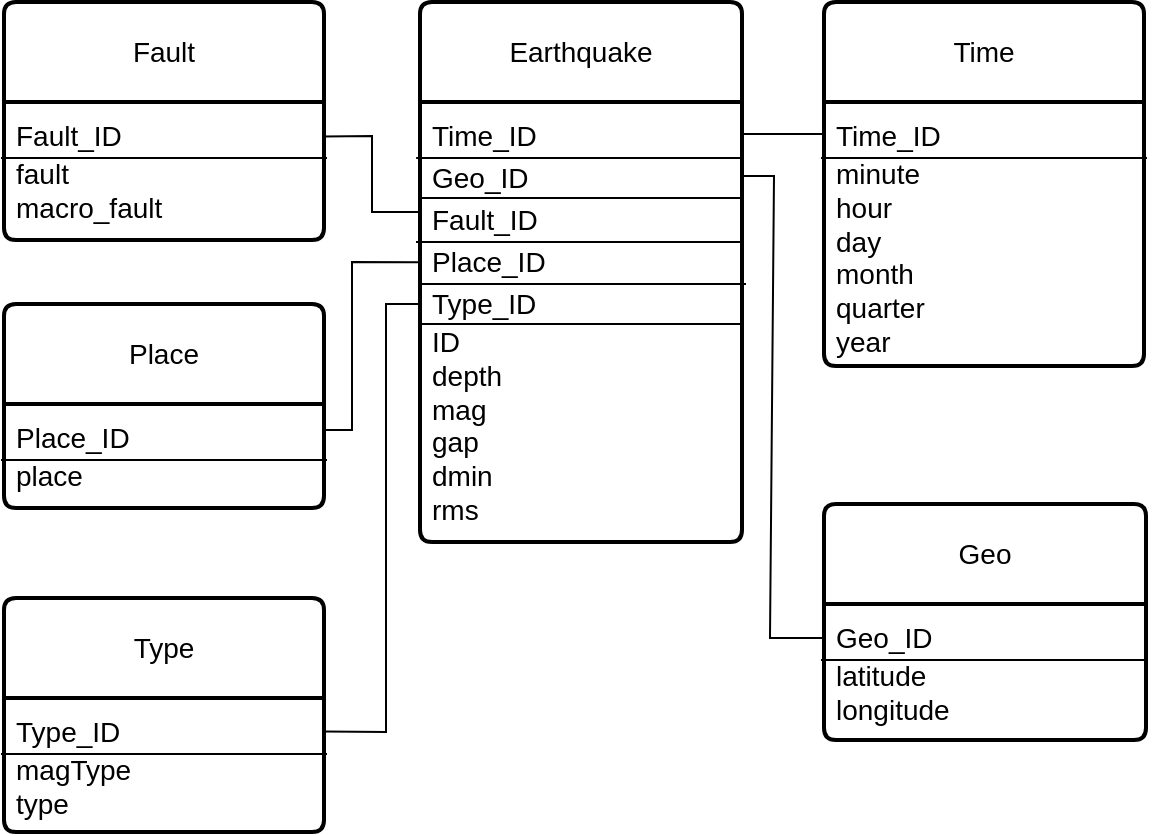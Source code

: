 <mxfile version="27.1.4">
  <diagram name="Page-1" id="s4cHXGmYh4Mo1IpH_dMh">
    <mxGraphModel dx="976" dy="642" grid="0" gridSize="10" guides="1" tooltips="1" connect="1" arrows="1" fold="1" page="1" pageScale="1" pageWidth="1169" pageHeight="827" math="0" shadow="0">
      <root>
        <mxCell id="0" />
        <mxCell id="1" parent="0" />
        <mxCell id="mNxE2_pQsadWm-eohip0-1" value="Earthquake" style="swimlane;childLayout=stackLayout;horizontal=1;startSize=50;horizontalStack=0;rounded=1;fontSize=14;fontStyle=0;strokeWidth=2;resizeParent=0;resizeLast=1;shadow=0;dashed=0;align=center;arcSize=4;whiteSpace=wrap;html=1;" vertex="1" parent="1">
          <mxGeometry x="424" y="165" width="161" height="270" as="geometry" />
        </mxCell>
        <mxCell id="mNxE2_pQsadWm-eohip0-30" value="" style="endArrow=none;html=1;rounded=0;entryX=1;entryY=0.127;entryDx=0;entryDy=0;entryPerimeter=0;exitX=-0.012;exitY=0.127;exitDx=0;exitDy=0;exitPerimeter=0;" edge="1" parent="mNxE2_pQsadWm-eohip0-1" source="mNxE2_pQsadWm-eohip0-2" target="mNxE2_pQsadWm-eohip0-2">
          <mxGeometry width="50" height="50" relative="1" as="geometry">
            <mxPoint x="-2" y="78" as="sourcePoint" />
            <mxPoint x="156" y="78" as="targetPoint" />
          </mxGeometry>
        </mxCell>
        <mxCell id="mNxE2_pQsadWm-eohip0-32" value="" style="endArrow=none;html=1;rounded=0;entryX=1;entryY=0.127;entryDx=0;entryDy=0;entryPerimeter=0;exitX=-0.012;exitY=0.127;exitDx=0;exitDy=0;exitPerimeter=0;" edge="1" parent="mNxE2_pQsadWm-eohip0-1">
          <mxGeometry width="50" height="50" relative="1" as="geometry">
            <mxPoint x="-1" y="98" as="sourcePoint" />
            <mxPoint x="162" y="98" as="targetPoint" />
          </mxGeometry>
        </mxCell>
        <mxCell id="mNxE2_pQsadWm-eohip0-33" value="" style="endArrow=none;html=1;rounded=0;entryX=1;entryY=0.127;entryDx=0;entryDy=0;entryPerimeter=0;exitX=-0.012;exitY=0.127;exitDx=0;exitDy=0;exitPerimeter=0;" edge="1" parent="mNxE2_pQsadWm-eohip0-1">
          <mxGeometry width="50" height="50" relative="1" as="geometry">
            <mxPoint x="-2" y="120" as="sourcePoint" />
            <mxPoint x="161" y="120" as="targetPoint" />
          </mxGeometry>
        </mxCell>
        <mxCell id="mNxE2_pQsadWm-eohip0-34" value="" style="endArrow=none;html=1;rounded=0;entryX=1;entryY=0.127;entryDx=0;entryDy=0;entryPerimeter=0;exitX=-0.012;exitY=0.127;exitDx=0;exitDy=0;exitPerimeter=0;" edge="1" parent="mNxE2_pQsadWm-eohip0-1">
          <mxGeometry width="50" height="50" relative="1" as="geometry">
            <mxPoint y="141" as="sourcePoint" />
            <mxPoint x="163" y="141" as="targetPoint" />
          </mxGeometry>
        </mxCell>
        <mxCell id="mNxE2_pQsadWm-eohip0-2" value="&lt;div&gt;&lt;font style=&quot;font-size: 14px; line-height: 150%;&quot;&gt;Time_ID&lt;/font&gt;&lt;div&gt;&lt;span style=&quot;font-size: 14px; line-height: 150%;&quot;&gt;Geo_ID&lt;/span&gt;&lt;/div&gt;&lt;div&gt;&lt;span style=&quot;font-size: 14px; line-height: 150%;&quot;&gt;Fault_ID&lt;/span&gt;&lt;/div&gt;&lt;div&gt;&lt;span style=&quot;font-size: 14px; line-height: 150%;&quot;&gt;Place_ID&lt;/span&gt;&lt;/div&gt;&lt;div&gt;&lt;span style=&quot;font-size: 14px; line-height: 150%;&quot;&gt;Type_ID&lt;/span&gt;&lt;/div&gt;&lt;div&gt;&lt;span style=&quot;font-size: 14px; line-height: 120%;&quot;&gt;ID&lt;/span&gt;&lt;/div&gt;&lt;div&gt;&lt;span style=&quot;font-size: 14px; line-height: 120%;&quot;&gt;depth&lt;/span&gt;&lt;/div&gt;&lt;div&gt;&lt;span style=&quot;font-size: 14px; line-height: 120%;&quot;&gt;mag&lt;/span&gt;&lt;/div&gt;&lt;div&gt;&lt;span style=&quot;font-size: 14px; line-height: 120%;&quot;&gt;gap&lt;/span&gt;&lt;/div&gt;&lt;div&gt;&lt;span style=&quot;font-size: 14px; line-height: 120%;&quot;&gt;dmin&lt;/span&gt;&lt;/div&gt;&lt;div&gt;&lt;span style=&quot;font-size: 14px; line-height: 120%;&quot;&gt;rms&lt;/span&gt;&lt;/div&gt;&lt;/div&gt;" style="align=left;strokeColor=none;fillColor=none;spacingLeft=4;spacingRight=4;fontSize=12;verticalAlign=top;resizable=0;rotatable=0;part=1;html=1;whiteSpace=wrap;" vertex="1" parent="mNxE2_pQsadWm-eohip0-1">
          <mxGeometry y="50" width="161" height="220" as="geometry" />
        </mxCell>
        <mxCell id="mNxE2_pQsadWm-eohip0-35" value="" style="endArrow=none;html=1;rounded=0;entryX=1;entryY=0.127;entryDx=0;entryDy=0;entryPerimeter=0;exitX=-0.012;exitY=0.127;exitDx=0;exitDy=0;exitPerimeter=0;" edge="1" parent="mNxE2_pQsadWm-eohip0-1">
          <mxGeometry width="50" height="50" relative="1" as="geometry">
            <mxPoint x="-1" y="161" as="sourcePoint" />
            <mxPoint x="162" y="161" as="targetPoint" />
          </mxGeometry>
        </mxCell>
        <mxCell id="mNxE2_pQsadWm-eohip0-49" value="Time" style="swimlane;childLayout=stackLayout;horizontal=1;startSize=50;horizontalStack=0;rounded=1;fontSize=14;fontStyle=0;strokeWidth=2;resizeParent=0;resizeLast=1;shadow=0;dashed=0;align=center;arcSize=4;whiteSpace=wrap;html=1;" vertex="1" parent="1">
          <mxGeometry x="626" y="165" width="160" height="182" as="geometry" />
        </mxCell>
        <mxCell id="mNxE2_pQsadWm-eohip0-51" value="" style="endArrow=none;html=1;rounded=0;entryX=1;entryY=0.127;entryDx=0;entryDy=0;entryPerimeter=0;exitX=-0.012;exitY=0.127;exitDx=0;exitDy=0;exitPerimeter=0;" edge="1" parent="mNxE2_pQsadWm-eohip0-49">
          <mxGeometry width="50" height="50" relative="1" as="geometry">
            <mxPoint x="-1.5" y="78" as="sourcePoint" />
            <mxPoint x="161.5" y="78" as="targetPoint" />
          </mxGeometry>
        </mxCell>
        <mxCell id="mNxE2_pQsadWm-eohip0-50" value="&lt;div&gt;&lt;font style=&quot;font-size: 14px; line-height: 150%;&quot;&gt;Time_ID&lt;/font&gt;&lt;div&gt;&lt;font style=&quot;font-size: 14px; line-height: 120%;&quot;&gt;minute&lt;/font&gt;&lt;/div&gt;&lt;div&gt;&lt;font style=&quot;font-size: 14px; line-height: 120%;&quot;&gt;hour&lt;/font&gt;&lt;/div&gt;&lt;div&gt;&lt;font style=&quot;font-size: 14px; line-height: 120%;&quot;&gt;day&lt;/font&gt;&lt;/div&gt;&lt;div&gt;&lt;font style=&quot;font-size: 14px; line-height: 120%;&quot;&gt;month&lt;/font&gt;&lt;/div&gt;&lt;div&gt;&lt;font style=&quot;font-size: 14px; line-height: 120%;&quot;&gt;quarter&lt;/font&gt;&lt;/div&gt;&lt;div&gt;&lt;font style=&quot;font-size: 14px; line-height: 120%;&quot;&gt;year&lt;/font&gt;&lt;/div&gt;&lt;/div&gt;" style="align=left;strokeColor=none;fillColor=none;spacingLeft=4;spacingRight=4;fontSize=12;verticalAlign=top;resizable=0;rotatable=0;part=1;html=1;whiteSpace=wrap;" vertex="1" parent="mNxE2_pQsadWm-eohip0-49">
          <mxGeometry y="50" width="160" height="132" as="geometry" />
        </mxCell>
        <mxCell id="mNxE2_pQsadWm-eohip0-52" value="Geo" style="swimlane;childLayout=stackLayout;horizontal=1;startSize=50;horizontalStack=0;rounded=1;fontSize=14;fontStyle=0;strokeWidth=2;resizeParent=0;resizeLast=1;shadow=0;dashed=0;align=center;arcSize=4;whiteSpace=wrap;html=1;" vertex="1" parent="1">
          <mxGeometry x="626" y="416" width="161" height="118" as="geometry" />
        </mxCell>
        <mxCell id="mNxE2_pQsadWm-eohip0-53" value="" style="endArrow=none;html=1;rounded=0;entryX=1;entryY=0.127;entryDx=0;entryDy=0;entryPerimeter=0;exitX=-0.012;exitY=0.127;exitDx=0;exitDy=0;exitPerimeter=0;" edge="1" parent="mNxE2_pQsadWm-eohip0-52">
          <mxGeometry width="50" height="50" relative="1" as="geometry">
            <mxPoint x="-1.5" y="78" as="sourcePoint" />
            <mxPoint x="161.5" y="78" as="targetPoint" />
          </mxGeometry>
        </mxCell>
        <mxCell id="mNxE2_pQsadWm-eohip0-54" value="&lt;div&gt;&lt;font style=&quot;font-size: 14px; line-height: 150%;&quot;&gt;Geo_ID&lt;/font&gt;&lt;div&gt;&lt;span style=&quot;font-size: 14px;&quot;&gt;latitude&lt;/span&gt;&lt;/div&gt;&lt;/div&gt;&lt;div&gt;&lt;span style=&quot;font-size: 14px;&quot;&gt;longitude&lt;/span&gt;&lt;/div&gt;" style="align=left;strokeColor=none;fillColor=none;spacingLeft=4;spacingRight=4;fontSize=12;verticalAlign=top;resizable=0;rotatable=0;part=1;html=1;whiteSpace=wrap;" vertex="1" parent="mNxE2_pQsadWm-eohip0-52">
          <mxGeometry y="50" width="161" height="68" as="geometry" />
        </mxCell>
        <mxCell id="mNxE2_pQsadWm-eohip0-55" value="Fault" style="swimlane;childLayout=stackLayout;horizontal=1;startSize=50;horizontalStack=0;rounded=1;fontSize=14;fontStyle=0;strokeWidth=2;resizeParent=0;resizeLast=1;shadow=0;dashed=0;align=center;arcSize=4;whiteSpace=wrap;html=1;" vertex="1" parent="1">
          <mxGeometry x="216" y="165" width="160" height="119" as="geometry" />
        </mxCell>
        <mxCell id="mNxE2_pQsadWm-eohip0-56" value="" style="endArrow=none;html=1;rounded=0;entryX=1;entryY=0.127;entryDx=0;entryDy=0;entryPerimeter=0;exitX=-0.012;exitY=0.127;exitDx=0;exitDy=0;exitPerimeter=0;" edge="1" parent="mNxE2_pQsadWm-eohip0-55">
          <mxGeometry width="50" height="50" relative="1" as="geometry">
            <mxPoint x="-1.5" y="78" as="sourcePoint" />
            <mxPoint x="161.5" y="78" as="targetPoint" />
          </mxGeometry>
        </mxCell>
        <mxCell id="mNxE2_pQsadWm-eohip0-57" value="&lt;div&gt;&lt;font style=&quot;font-size: 14px; line-height: 150%;&quot;&gt;Fault_ID&lt;/font&gt;&lt;div&gt;&lt;span style=&quot;font-size: 14px;&quot;&gt;fault&lt;/span&gt;&lt;/div&gt;&lt;/div&gt;&lt;div&gt;&lt;span style=&quot;font-size: 14px;&quot;&gt;macro_fault&lt;/span&gt;&lt;/div&gt;" style="align=left;strokeColor=none;fillColor=none;spacingLeft=4;spacingRight=4;fontSize=12;verticalAlign=top;resizable=0;rotatable=0;part=1;html=1;whiteSpace=wrap;" vertex="1" parent="mNxE2_pQsadWm-eohip0-55">
          <mxGeometry y="50" width="160" height="69" as="geometry" />
        </mxCell>
        <mxCell id="mNxE2_pQsadWm-eohip0-58" value="Type" style="swimlane;childLayout=stackLayout;horizontal=1;startSize=50;horizontalStack=0;rounded=1;fontSize=14;fontStyle=0;strokeWidth=2;resizeParent=0;resizeLast=1;shadow=0;dashed=0;align=center;arcSize=4;whiteSpace=wrap;html=1;" vertex="1" parent="1">
          <mxGeometry x="216" y="463" width="160" height="117" as="geometry" />
        </mxCell>
        <mxCell id="mNxE2_pQsadWm-eohip0-59" value="" style="endArrow=none;html=1;rounded=0;entryX=1;entryY=0.127;entryDx=0;entryDy=0;entryPerimeter=0;exitX=-0.012;exitY=0.127;exitDx=0;exitDy=0;exitPerimeter=0;" edge="1" parent="mNxE2_pQsadWm-eohip0-58">
          <mxGeometry width="50" height="50" relative="1" as="geometry">
            <mxPoint x="-1.5" y="78" as="sourcePoint" />
            <mxPoint x="161.5" y="78" as="targetPoint" />
          </mxGeometry>
        </mxCell>
        <mxCell id="mNxE2_pQsadWm-eohip0-60" value="&lt;div&gt;&lt;font style=&quot;font-size: 14px; line-height: 150%;&quot;&gt;Type_ID&lt;/font&gt;&lt;div&gt;&lt;span style=&quot;font-size: 14px;&quot;&gt;magType&lt;/span&gt;&lt;/div&gt;&lt;/div&gt;&lt;div&gt;&lt;span style=&quot;font-size: 14px;&quot;&gt;type&lt;/span&gt;&lt;/div&gt;" style="align=left;strokeColor=none;fillColor=none;spacingLeft=4;spacingRight=4;fontSize=12;verticalAlign=top;resizable=0;rotatable=0;part=1;html=1;whiteSpace=wrap;" vertex="1" parent="mNxE2_pQsadWm-eohip0-58">
          <mxGeometry y="50" width="160" height="67" as="geometry" />
        </mxCell>
        <mxCell id="mNxE2_pQsadWm-eohip0-61" value="Place" style="swimlane;childLayout=stackLayout;horizontal=1;startSize=50;horizontalStack=0;rounded=1;fontSize=14;fontStyle=0;strokeWidth=2;resizeParent=0;resizeLast=1;shadow=0;dashed=0;align=center;arcSize=4;whiteSpace=wrap;html=1;" vertex="1" parent="1">
          <mxGeometry x="216" y="316" width="160" height="102" as="geometry" />
        </mxCell>
        <mxCell id="mNxE2_pQsadWm-eohip0-62" value="" style="endArrow=none;html=1;rounded=0;entryX=1;entryY=0.127;entryDx=0;entryDy=0;entryPerimeter=0;exitX=-0.012;exitY=0.127;exitDx=0;exitDy=0;exitPerimeter=0;" edge="1" parent="mNxE2_pQsadWm-eohip0-61">
          <mxGeometry width="50" height="50" relative="1" as="geometry">
            <mxPoint x="-1.5" y="78" as="sourcePoint" />
            <mxPoint x="161.5" y="78" as="targetPoint" />
          </mxGeometry>
        </mxCell>
        <mxCell id="mNxE2_pQsadWm-eohip0-63" value="&lt;div&gt;&lt;font style=&quot;font-size: 14px; line-height: 150%;&quot;&gt;Place_ID&lt;/font&gt;&lt;div&gt;&lt;span style=&quot;font-size: 14px;&quot;&gt;place&lt;/span&gt;&lt;/div&gt;&lt;/div&gt;" style="align=left;strokeColor=none;fillColor=none;spacingLeft=4;spacingRight=4;fontSize=12;verticalAlign=top;resizable=0;rotatable=0;part=1;html=1;whiteSpace=wrap;" vertex="1" parent="mNxE2_pQsadWm-eohip0-61">
          <mxGeometry y="50" width="160" height="52" as="geometry" />
        </mxCell>
        <mxCell id="mNxE2_pQsadWm-eohip0-67" value="" style="endArrow=none;html=1;rounded=0;entryX=0.006;entryY=0.121;entryDx=0;entryDy=0;entryPerimeter=0;exitX=0.994;exitY=0.073;exitDx=0;exitDy=0;exitPerimeter=0;" edge="1" parent="1" source="mNxE2_pQsadWm-eohip0-2" target="mNxE2_pQsadWm-eohip0-50">
          <mxGeometry width="50" height="50" relative="1" as="geometry">
            <mxPoint x="437" y="424" as="sourcePoint" />
            <mxPoint x="487" y="374" as="targetPoint" />
          </mxGeometry>
        </mxCell>
        <mxCell id="mNxE2_pQsadWm-eohip0-68" value="" style="endArrow=none;html=1;rounded=0;exitX=1;exitY=0.168;exitDx=0;exitDy=0;exitPerimeter=0;entryX=0;entryY=0.25;entryDx=0;entryDy=0;" edge="1" parent="1" source="mNxE2_pQsadWm-eohip0-2" target="mNxE2_pQsadWm-eohip0-54">
          <mxGeometry width="50" height="50" relative="1" as="geometry">
            <mxPoint x="617" y="331" as="sourcePoint" />
            <mxPoint x="605" y="480" as="targetPoint" />
            <Array as="points">
              <mxPoint x="601" y="252" />
              <mxPoint x="599" y="483" />
            </Array>
          </mxGeometry>
        </mxCell>
        <mxCell id="mNxE2_pQsadWm-eohip0-69" value="" style="endArrow=none;html=1;rounded=0;entryX=0;entryY=0.25;entryDx=0;entryDy=0;exitX=1;exitY=0.25;exitDx=0;exitDy=0;" edge="1" parent="1" source="mNxE2_pQsadWm-eohip0-57" target="mNxE2_pQsadWm-eohip0-2">
          <mxGeometry width="50" height="50" relative="1" as="geometry">
            <mxPoint x="390" y="421" as="sourcePoint" />
            <mxPoint x="433" y="421" as="targetPoint" />
            <Array as="points">
              <mxPoint x="400" y="232" />
              <mxPoint x="400" y="270" />
            </Array>
          </mxGeometry>
        </mxCell>
        <mxCell id="mNxE2_pQsadWm-eohip0-70" value="" style="endArrow=none;html=1;rounded=0;entryX=0;entryY=0.364;entryDx=0;entryDy=0;entryPerimeter=0;exitX=1;exitY=0.25;exitDx=0;exitDy=0;" edge="1" parent="1" source="mNxE2_pQsadWm-eohip0-63" target="mNxE2_pQsadWm-eohip0-2">
          <mxGeometry width="50" height="50" relative="1" as="geometry">
            <mxPoint x="301" y="519" as="sourcePoint" />
            <mxPoint x="344" y="519" as="targetPoint" />
            <Array as="points">
              <mxPoint x="390" y="379" />
              <mxPoint x="390" y="295" />
            </Array>
          </mxGeometry>
        </mxCell>
        <mxCell id="mNxE2_pQsadWm-eohip0-71" value="" style="endArrow=none;html=1;rounded=0;entryX=0;entryY=0.364;entryDx=0;entryDy=0;entryPerimeter=0;exitX=1;exitY=0.25;exitDx=0;exitDy=0;" edge="1" parent="1" source="mNxE2_pQsadWm-eohip0-60">
          <mxGeometry width="50" height="50" relative="1" as="geometry">
            <mxPoint x="330" y="400" as="sourcePoint" />
            <mxPoint x="424" y="316" as="targetPoint" />
            <Array as="points">
              <mxPoint x="407" y="530" />
              <mxPoint x="407" y="316" />
            </Array>
          </mxGeometry>
        </mxCell>
      </root>
    </mxGraphModel>
  </diagram>
</mxfile>

